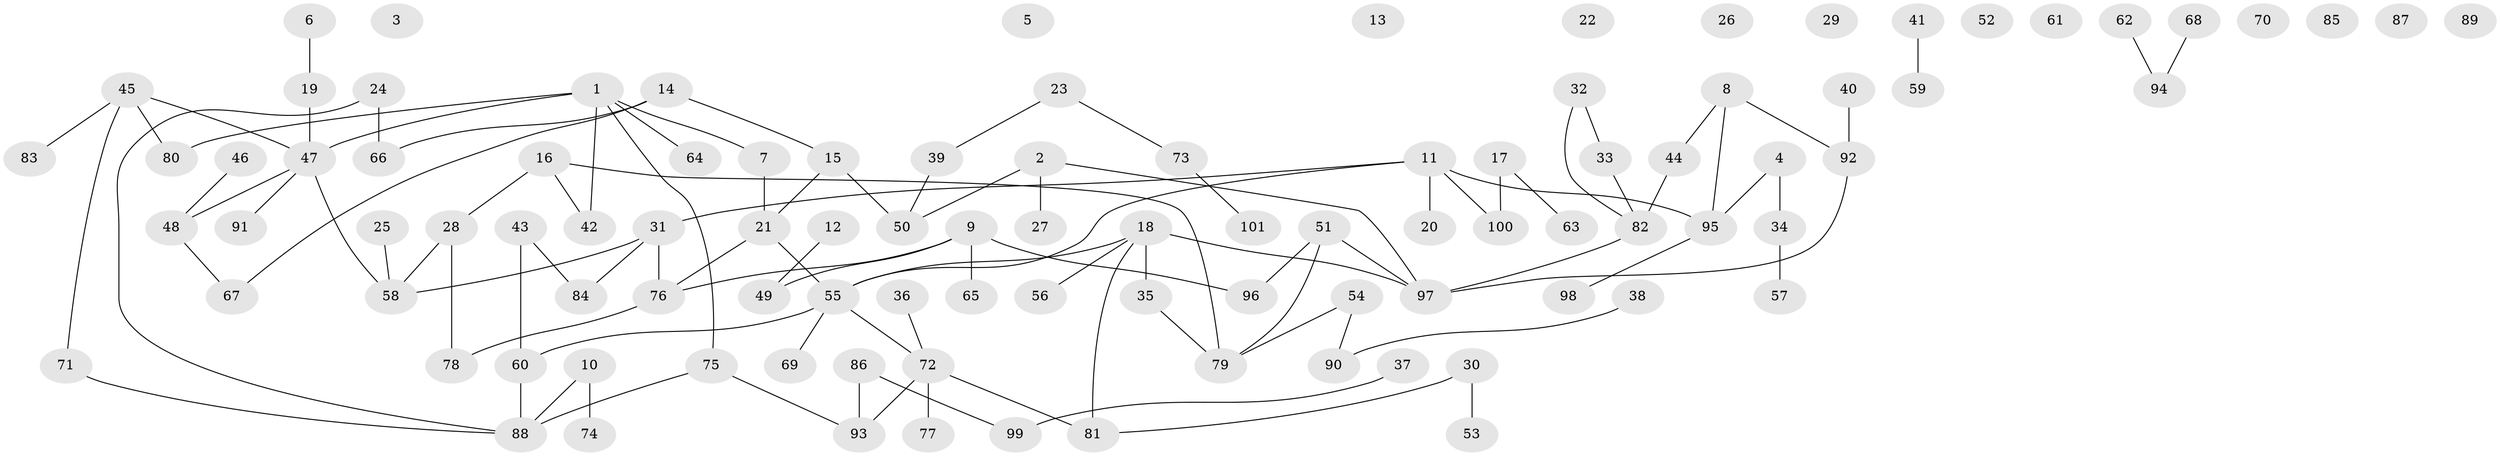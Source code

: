 // coarse degree distribution, {9: 0.025, 1: 0.325, 4: 0.125, 3: 0.175, 6: 0.05, 7: 0.025, 2: 0.225, 5: 0.05}
// Generated by graph-tools (version 1.1) at 2025/48/03/04/25 22:48:19]
// undirected, 101 vertices, 105 edges
graph export_dot {
  node [color=gray90,style=filled];
  1;
  2;
  3;
  4;
  5;
  6;
  7;
  8;
  9;
  10;
  11;
  12;
  13;
  14;
  15;
  16;
  17;
  18;
  19;
  20;
  21;
  22;
  23;
  24;
  25;
  26;
  27;
  28;
  29;
  30;
  31;
  32;
  33;
  34;
  35;
  36;
  37;
  38;
  39;
  40;
  41;
  42;
  43;
  44;
  45;
  46;
  47;
  48;
  49;
  50;
  51;
  52;
  53;
  54;
  55;
  56;
  57;
  58;
  59;
  60;
  61;
  62;
  63;
  64;
  65;
  66;
  67;
  68;
  69;
  70;
  71;
  72;
  73;
  74;
  75;
  76;
  77;
  78;
  79;
  80;
  81;
  82;
  83;
  84;
  85;
  86;
  87;
  88;
  89;
  90;
  91;
  92;
  93;
  94;
  95;
  96;
  97;
  98;
  99;
  100;
  101;
  1 -- 7;
  1 -- 42;
  1 -- 47;
  1 -- 64;
  1 -- 75;
  1 -- 80;
  2 -- 27;
  2 -- 50;
  2 -- 97;
  4 -- 34;
  4 -- 95;
  6 -- 19;
  7 -- 21;
  8 -- 44;
  8 -- 92;
  8 -- 95;
  9 -- 49;
  9 -- 65;
  9 -- 76;
  9 -- 96;
  10 -- 74;
  10 -- 88;
  11 -- 20;
  11 -- 31;
  11 -- 55;
  11 -- 95;
  11 -- 100;
  12 -- 49;
  14 -- 15;
  14 -- 66;
  14 -- 67;
  15 -- 21;
  15 -- 50;
  16 -- 28;
  16 -- 42;
  16 -- 79;
  17 -- 63;
  17 -- 100;
  18 -- 35;
  18 -- 55;
  18 -- 56;
  18 -- 81;
  18 -- 97;
  19 -- 47;
  21 -- 55;
  21 -- 76;
  23 -- 39;
  23 -- 73;
  24 -- 66;
  24 -- 88;
  25 -- 58;
  28 -- 58;
  28 -- 78;
  30 -- 53;
  30 -- 81;
  31 -- 58;
  31 -- 76;
  31 -- 84;
  32 -- 33;
  32 -- 82;
  33 -- 82;
  34 -- 57;
  35 -- 79;
  36 -- 72;
  37 -- 99;
  38 -- 90;
  39 -- 50;
  40 -- 92;
  41 -- 59;
  43 -- 60;
  43 -- 84;
  44 -- 82;
  45 -- 47;
  45 -- 71;
  45 -- 80;
  45 -- 83;
  46 -- 48;
  47 -- 48;
  47 -- 58;
  47 -- 91;
  48 -- 67;
  51 -- 79;
  51 -- 96;
  51 -- 97;
  54 -- 79;
  54 -- 90;
  55 -- 60;
  55 -- 69;
  55 -- 72;
  60 -- 88;
  62 -- 94;
  68 -- 94;
  71 -- 88;
  72 -- 77;
  72 -- 81;
  72 -- 93;
  73 -- 101;
  75 -- 88;
  75 -- 93;
  76 -- 78;
  82 -- 97;
  86 -- 93;
  86 -- 99;
  92 -- 97;
  95 -- 98;
}
